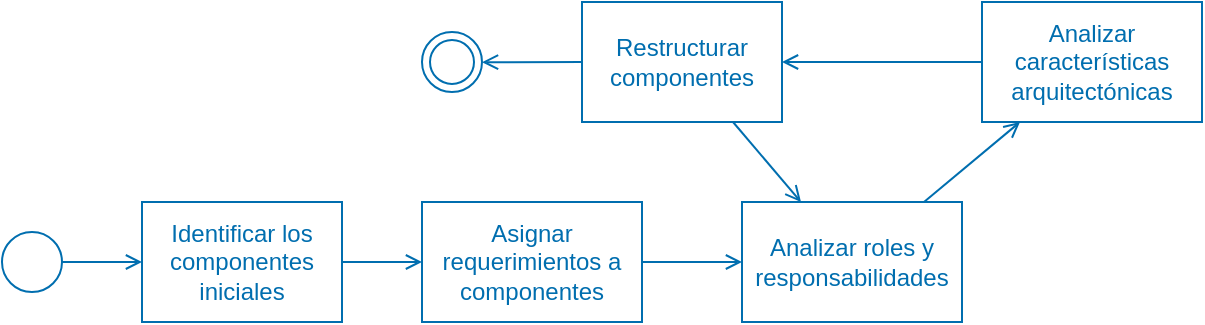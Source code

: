 <mxfile>
    <diagram id="I4rder3DfL9gE5td3QnL" name="Page-1">
        <mxGraphModel dx="590" dy="542" grid="1" gridSize="10" guides="1" tooltips="1" connect="1" arrows="1" fold="1" page="1" pageScale="1" pageWidth="850" pageHeight="1100" math="0" shadow="0">
            <root>
                <mxCell id="0"/>
                <mxCell id="1" parent="0"/>
                <mxCell id="14" style="edgeStyle=none;html=1;fontColor=#006EAF;endArrow=open;endFill=0;fillColor=#1ba1e2;strokeColor=#006EAF;" edge="1" parent="1" source="2" target="3">
                    <mxGeometry relative="1" as="geometry"/>
                </mxCell>
                <mxCell id="2" value="" style="strokeWidth=1;html=1;shape=mxgraph.flowchart.start_2;whiteSpace=wrap;fillColor=none;fontColor=#ffffff;strokeColor=#006EAF;" vertex="1" parent="1">
                    <mxGeometry x="50" y="155" width="30" height="30" as="geometry"/>
                </mxCell>
                <mxCell id="15" style="edgeStyle=none;html=1;exitX=1;exitY=0.5;exitDx=0;exitDy=0;fontColor=#006EAF;endArrow=open;endFill=0;fillColor=#1ba1e2;strokeColor=#006EAF;" edge="1" parent="1" source="3" target="5">
                    <mxGeometry relative="1" as="geometry"/>
                </mxCell>
                <mxCell id="3" value="Identificar los componentes iniciales" style="rounded=0;whiteSpace=wrap;html=1;absoluteArcSize=1;arcSize=14;strokeWidth=1;fillColor=none;fontColor=#006EAF;strokeColor=#006EAF;" vertex="1" parent="1">
                    <mxGeometry x="120" y="140" width="100" height="60" as="geometry"/>
                </mxCell>
                <mxCell id="16" style="edgeStyle=none;html=1;exitX=1;exitY=0.5;exitDx=0;exitDy=0;fontColor=#006EAF;endArrow=open;endFill=0;fillColor=#1ba1e2;strokeColor=#006EAF;" edge="1" parent="1" source="5" target="6">
                    <mxGeometry relative="1" as="geometry"/>
                </mxCell>
                <mxCell id="5" value="Asignar requerimientos a componentes" style="rounded=0;whiteSpace=wrap;html=1;absoluteArcSize=1;arcSize=14;strokeWidth=1;fillColor=none;fontColor=#006EAF;strokeColor=#006EAF;" vertex="1" parent="1">
                    <mxGeometry x="260" y="140" width="110" height="60" as="geometry"/>
                </mxCell>
                <mxCell id="11" style="edgeStyle=none;html=1;fontColor=#006EAF;endArrow=open;endFill=0;fillColor=#1ba1e2;strokeColor=#006EAF;" edge="1" parent="1" source="6" target="7">
                    <mxGeometry relative="1" as="geometry"/>
                </mxCell>
                <mxCell id="6" value="Analizar roles y responsabilidades" style="rounded=0;whiteSpace=wrap;html=1;absoluteArcSize=1;arcSize=14;strokeWidth=1;fillColor=none;fontColor=#006EAF;strokeColor=#006EAF;" vertex="1" parent="1">
                    <mxGeometry x="420" y="140" width="110" height="60" as="geometry"/>
                </mxCell>
                <mxCell id="9" style="edgeStyle=none;html=1;exitX=0;exitY=0.5;exitDx=0;exitDy=0;fontColor=#006EAF;endArrow=open;endFill=0;fillColor=#1ba1e2;strokeColor=#006EAF;" edge="1" parent="1" source="7" target="8">
                    <mxGeometry relative="1" as="geometry"/>
                </mxCell>
                <mxCell id="7" value="Analizar características arquitectónicas" style="rounded=0;whiteSpace=wrap;html=1;absoluteArcSize=1;arcSize=14;strokeWidth=1;fillColor=none;fontColor=#006EAF;strokeColor=#006EAF;" vertex="1" parent="1">
                    <mxGeometry x="540" y="40" width="110" height="60" as="geometry"/>
                </mxCell>
                <mxCell id="10" style="edgeStyle=none;html=1;fontColor=#006EAF;endArrow=open;endFill=0;fillColor=#1ba1e2;strokeColor=#006EAF;" edge="1" parent="1" source="8" target="6">
                    <mxGeometry relative="1" as="geometry"/>
                </mxCell>
                <mxCell id="13" style="edgeStyle=none;html=1;exitX=0;exitY=0.5;exitDx=0;exitDy=0;fontColor=#006EAF;endArrow=open;endFill=0;fillColor=#1ba1e2;strokeColor=#006EAF;" edge="1" parent="1" source="8" target="12">
                    <mxGeometry relative="1" as="geometry"/>
                </mxCell>
                <mxCell id="8" value="Restructurar componentes" style="rounded=0;whiteSpace=wrap;html=1;absoluteArcSize=1;arcSize=14;strokeWidth=1;fillColor=none;fontColor=#006EAF;strokeColor=#006EAF;" vertex="1" parent="1">
                    <mxGeometry x="340" y="40" width="100" height="60" as="geometry"/>
                </mxCell>
                <mxCell id="12" value="" style="ellipse;html=1;shape=endState;fillColor=none;strokeColor=#006EAF;rounded=0;strokeWidth=1;fontColor=#ffffff;" vertex="1" parent="1">
                    <mxGeometry x="260" y="55" width="30" height="30" as="geometry"/>
                </mxCell>
            </root>
        </mxGraphModel>
    </diagram>
</mxfile>